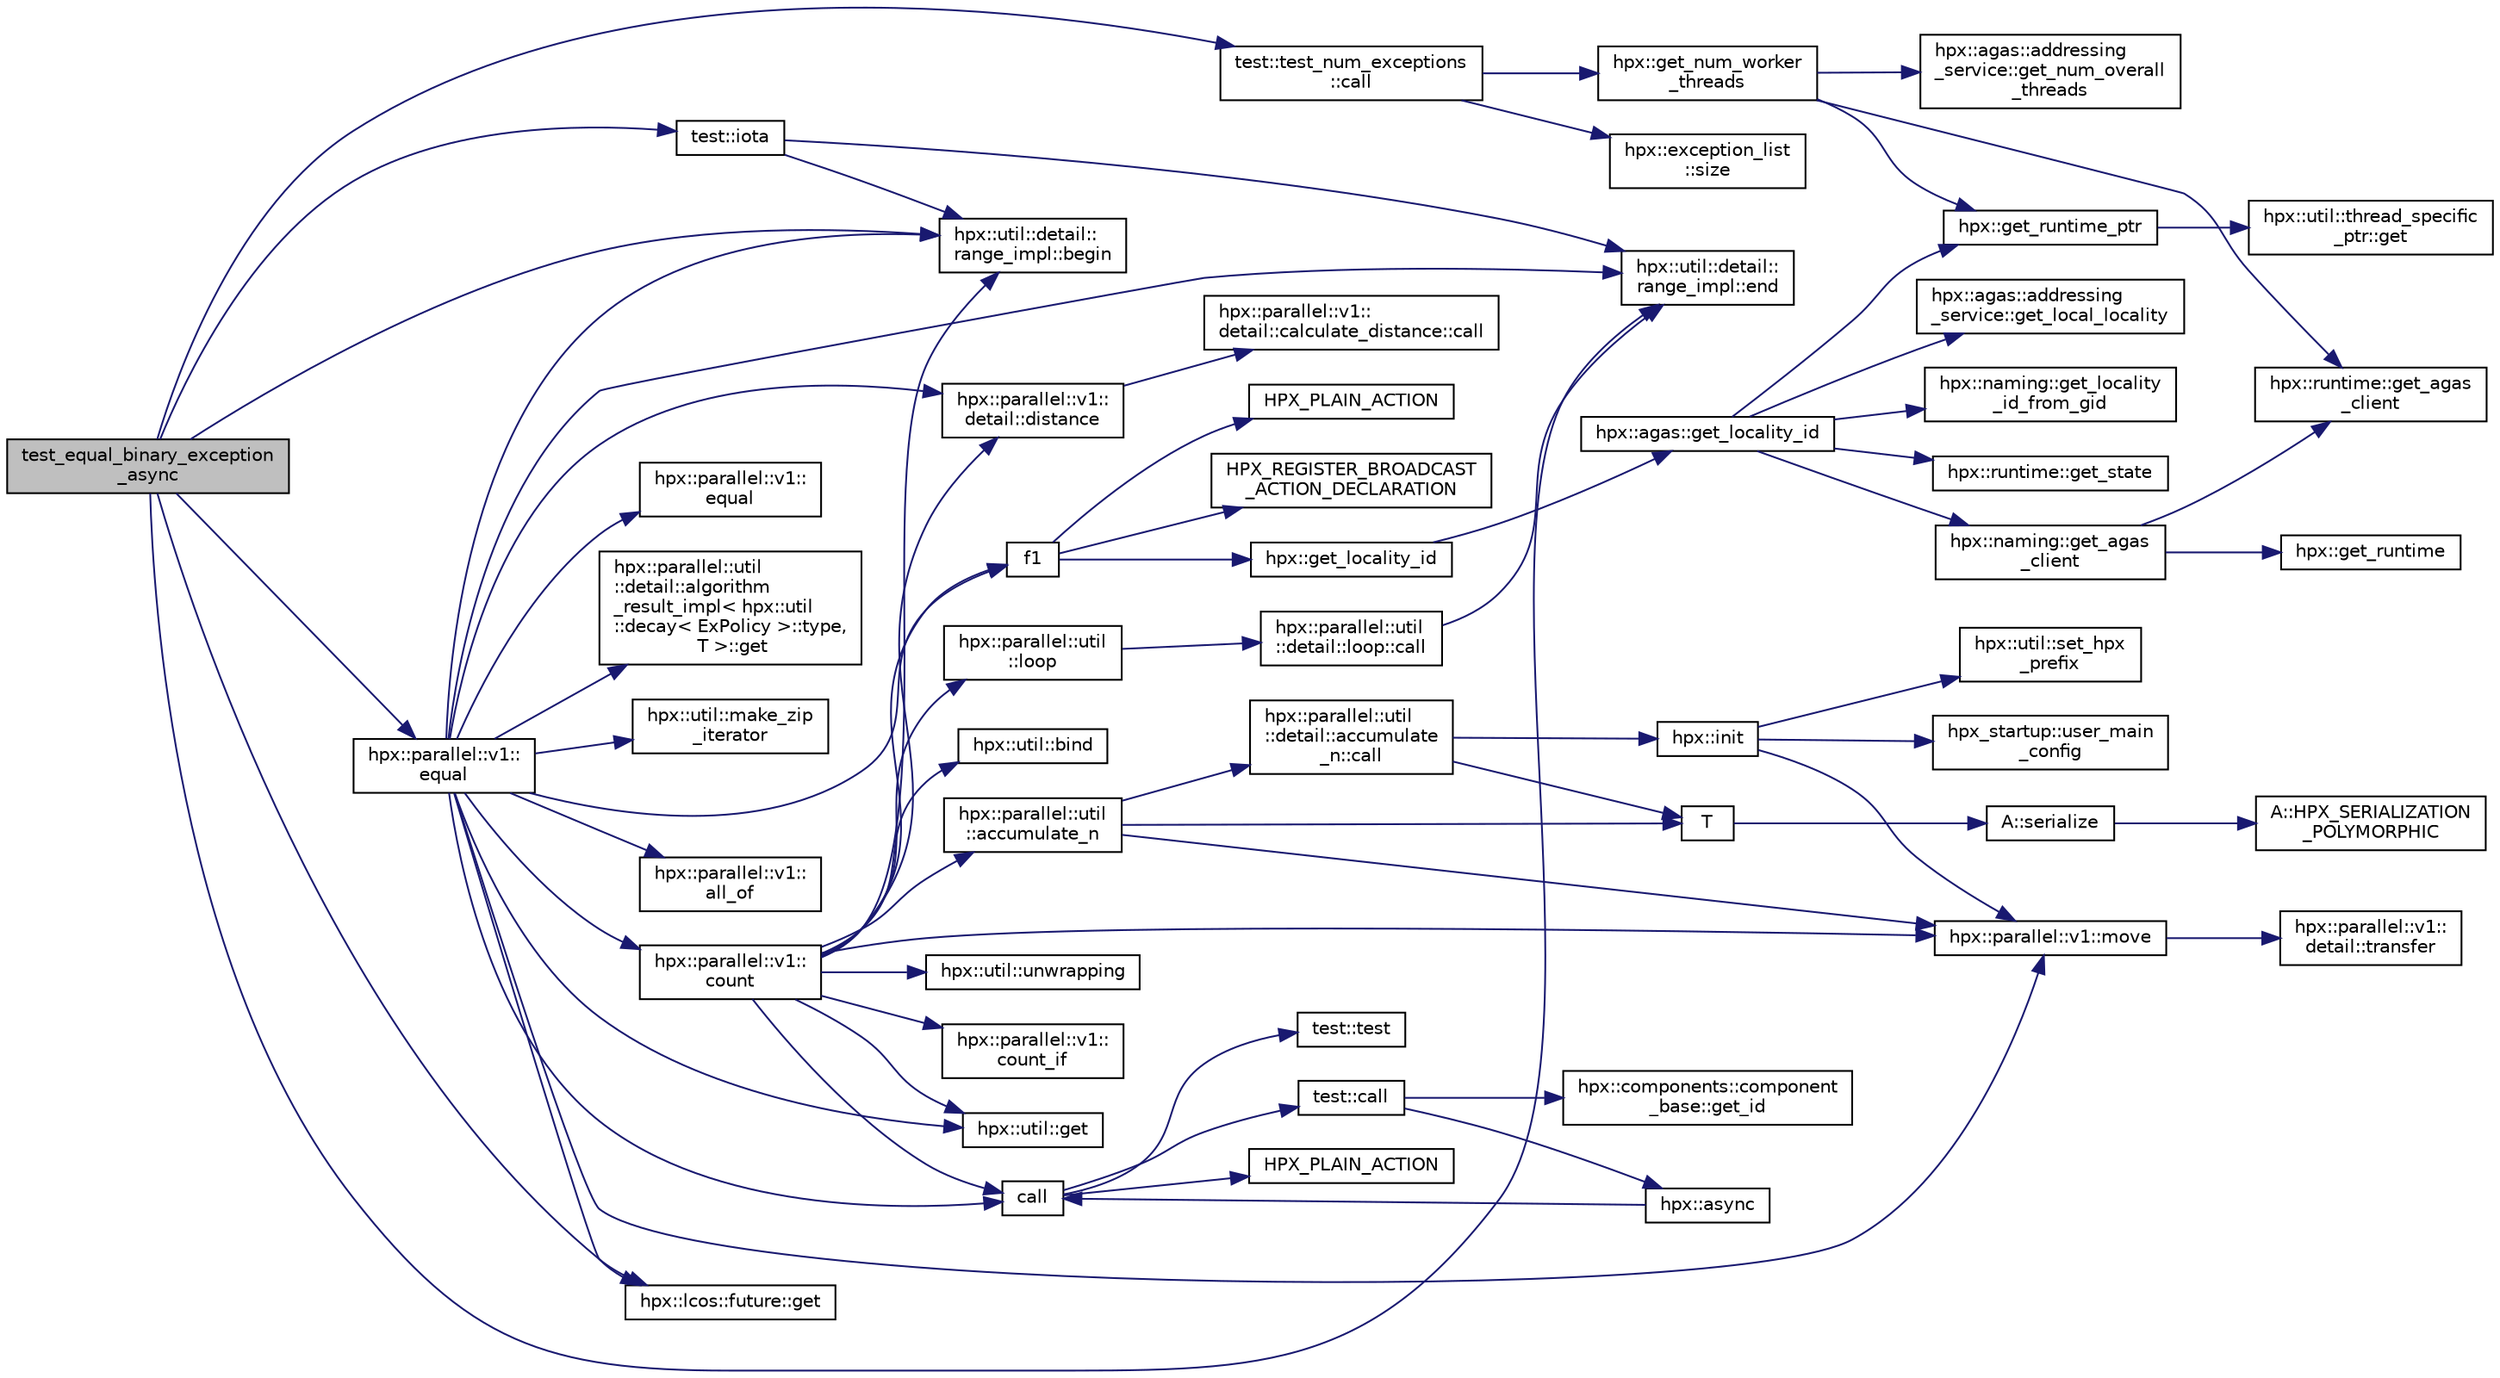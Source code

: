 digraph "test_equal_binary_exception_async"
{
  edge [fontname="Helvetica",fontsize="10",labelfontname="Helvetica",labelfontsize="10"];
  node [fontname="Helvetica",fontsize="10",shape=record];
  rankdir="LR";
  Node594 [label="test_equal_binary_exception\l_async",height=0.2,width=0.4,color="black", fillcolor="grey75", style="filled", fontcolor="black"];
  Node594 -> Node595 [color="midnightblue",fontsize="10",style="solid",fontname="Helvetica"];
  Node595 [label="test::iota",height=0.2,width=0.4,color="black", fillcolor="white", style="filled",URL="$df/d04/namespacetest.html#abdbbc37e6fb67287495e853a554c493a"];
  Node595 -> Node596 [color="midnightblue",fontsize="10",style="solid",fontname="Helvetica"];
  Node596 [label="hpx::util::detail::\lrange_impl::begin",height=0.2,width=0.4,color="black", fillcolor="white", style="filled",URL="$d4/d4a/namespacehpx_1_1util_1_1detail_1_1range__impl.html#a31e165df2b865cdd961f35ce938db41a"];
  Node595 -> Node597 [color="midnightblue",fontsize="10",style="solid",fontname="Helvetica"];
  Node597 [label="hpx::util::detail::\lrange_impl::end",height=0.2,width=0.4,color="black", fillcolor="white", style="filled",URL="$d4/d4a/namespacehpx_1_1util_1_1detail_1_1range__impl.html#afb2ea48b0902f52ee4d8b764807b4316"];
  Node594 -> Node596 [color="midnightblue",fontsize="10",style="solid",fontname="Helvetica"];
  Node594 -> Node597 [color="midnightblue",fontsize="10",style="solid",fontname="Helvetica"];
  Node594 -> Node598 [color="midnightblue",fontsize="10",style="solid",fontname="Helvetica"];
  Node598 [label="hpx::parallel::v1::\lequal",height=0.2,width=0.4,color="black", fillcolor="white", style="filled",URL="$db/db9/namespacehpx_1_1parallel_1_1v1.html#a0c7fdfade58cb9d4dda65892a877aa58"];
  Node598 -> Node599 [color="midnightblue",fontsize="10",style="solid",fontname="Helvetica"];
  Node599 [label="hpx::parallel::v1::\lequal",height=0.2,width=0.4,color="black", fillcolor="white", style="filled",URL="$db/db9/namespacehpx_1_1parallel_1_1v1.html#aae6a4bb3c2e497c3bf1425763047b39d"];
  Node598 -> Node600 [color="midnightblue",fontsize="10",style="solid",fontname="Helvetica"];
  Node600 [label="hpx::parallel::util\l::detail::algorithm\l_result_impl\< hpx::util\l::decay\< ExPolicy \>::type,\l T \>::get",height=0.2,width=0.4,color="black", fillcolor="white", style="filled",URL="$d2/d42/structhpx_1_1parallel_1_1util_1_1detail_1_1algorithm__result__impl.html#ab5b051e8ec74eff5e0e62fd63f5d377e"];
  Node598 -> Node601 [color="midnightblue",fontsize="10",style="solid",fontname="Helvetica"];
  Node601 [label="hpx::parallel::v1::\lcount",height=0.2,width=0.4,color="black", fillcolor="white", style="filled",URL="$db/db9/namespacehpx_1_1parallel_1_1v1.html#a19d058114a2bd44801aab4176b188e23"];
  Node601 -> Node602 [color="midnightblue",fontsize="10",style="solid",fontname="Helvetica"];
  Node602 [label="hpx::parallel::v1::\lcount_if",height=0.2,width=0.4,color="black", fillcolor="white", style="filled",URL="$db/db9/namespacehpx_1_1parallel_1_1v1.html#ad836ff017ec208c2d6388a9b47b05ce0"];
  Node601 -> Node603 [color="midnightblue",fontsize="10",style="solid",fontname="Helvetica"];
  Node603 [label="f1",height=0.2,width=0.4,color="black", fillcolor="white", style="filled",URL="$d8/d8b/broadcast_8cpp.html#a1751fbd41f2529b84514a9dbd767959a"];
  Node603 -> Node604 [color="midnightblue",fontsize="10",style="solid",fontname="Helvetica"];
  Node604 [label="hpx::get_locality_id",height=0.2,width=0.4,color="black", fillcolor="white", style="filled",URL="$d8/d83/namespacehpx.html#a158d7c54a657bb364c1704033010697b",tooltip="Return the number of the locality this function is being called from. "];
  Node604 -> Node605 [color="midnightblue",fontsize="10",style="solid",fontname="Helvetica"];
  Node605 [label="hpx::agas::get_locality_id",height=0.2,width=0.4,color="black", fillcolor="white", style="filled",URL="$dc/d54/namespacehpx_1_1agas.html#a491cc2ddecdf0f1a9129900caa6a4d3e"];
  Node605 -> Node606 [color="midnightblue",fontsize="10",style="solid",fontname="Helvetica"];
  Node606 [label="hpx::get_runtime_ptr",height=0.2,width=0.4,color="black", fillcolor="white", style="filled",URL="$d8/d83/namespacehpx.html#af29daf2bb3e01b4d6495a1742b6cce64"];
  Node606 -> Node607 [color="midnightblue",fontsize="10",style="solid",fontname="Helvetica"];
  Node607 [label="hpx::util::thread_specific\l_ptr::get",height=0.2,width=0.4,color="black", fillcolor="white", style="filled",URL="$d4/d4c/structhpx_1_1util_1_1thread__specific__ptr.html#a3b27d8520710478aa41d1f74206bdba9"];
  Node605 -> Node608 [color="midnightblue",fontsize="10",style="solid",fontname="Helvetica"];
  Node608 [label="hpx::runtime::get_state",height=0.2,width=0.4,color="black", fillcolor="white", style="filled",URL="$d0/d7b/classhpx_1_1runtime.html#ab405f80e060dac95d624520f38b0524c"];
  Node605 -> Node609 [color="midnightblue",fontsize="10",style="solid",fontname="Helvetica"];
  Node609 [label="hpx::naming::get_agas\l_client",height=0.2,width=0.4,color="black", fillcolor="white", style="filled",URL="$d4/dc9/namespacehpx_1_1naming.html#a0408fffd5d34b620712a801b0ae3b032"];
  Node609 -> Node610 [color="midnightblue",fontsize="10",style="solid",fontname="Helvetica"];
  Node610 [label="hpx::get_runtime",height=0.2,width=0.4,color="black", fillcolor="white", style="filled",URL="$d8/d83/namespacehpx.html#aef902cc6c7dd3b9fbadf34d1e850a070"];
  Node609 -> Node611 [color="midnightblue",fontsize="10",style="solid",fontname="Helvetica"];
  Node611 [label="hpx::runtime::get_agas\l_client",height=0.2,width=0.4,color="black", fillcolor="white", style="filled",URL="$d0/d7b/classhpx_1_1runtime.html#aeb5dddd30d6b9861669af8ad44d1a96a"];
  Node605 -> Node612 [color="midnightblue",fontsize="10",style="solid",fontname="Helvetica"];
  Node612 [label="hpx::agas::addressing\l_service::get_local_locality",height=0.2,width=0.4,color="black", fillcolor="white", style="filled",URL="$db/d58/structhpx_1_1agas_1_1addressing__service.html#ab52c19a37c2a7a006c6c15f90ad0539c"];
  Node605 -> Node613 [color="midnightblue",fontsize="10",style="solid",fontname="Helvetica"];
  Node613 [label="hpx::naming::get_locality\l_id_from_gid",height=0.2,width=0.4,color="black", fillcolor="white", style="filled",URL="$d4/dc9/namespacehpx_1_1naming.html#a7fd43037784560bd04fda9b49e33529f"];
  Node603 -> Node614 [color="midnightblue",fontsize="10",style="solid",fontname="Helvetica"];
  Node614 [label="HPX_PLAIN_ACTION",height=0.2,width=0.4,color="black", fillcolor="white", style="filled",URL="$d8/d8b/broadcast_8cpp.html#a19685a0394ce6a99351f7a679f6eeefc"];
  Node603 -> Node615 [color="midnightblue",fontsize="10",style="solid",fontname="Helvetica"];
  Node615 [label="HPX_REGISTER_BROADCAST\l_ACTION_DECLARATION",height=0.2,width=0.4,color="black", fillcolor="white", style="filled",URL="$d7/d38/addressing__service_8cpp.html#a573d764d9cb34eec46a4bdffcf07875f"];
  Node601 -> Node616 [color="midnightblue",fontsize="10",style="solid",fontname="Helvetica"];
  Node616 [label="hpx::parallel::util\l::loop",height=0.2,width=0.4,color="black", fillcolor="white", style="filled",URL="$df/dc6/namespacehpx_1_1parallel_1_1util.html#a3f434e00f42929aac85debb8c5782213"];
  Node616 -> Node617 [color="midnightblue",fontsize="10",style="solid",fontname="Helvetica"];
  Node617 [label="hpx::parallel::util\l::detail::loop::call",height=0.2,width=0.4,color="black", fillcolor="white", style="filled",URL="$da/d06/structhpx_1_1parallel_1_1util_1_1detail_1_1loop.html#a5c5e8dbda782f09cdb7bc2509e3bf09e"];
  Node617 -> Node597 [color="midnightblue",fontsize="10",style="solid",fontname="Helvetica"];
  Node601 -> Node618 [color="midnightblue",fontsize="10",style="solid",fontname="Helvetica"];
  Node618 [label="hpx::util::bind",height=0.2,width=0.4,color="black", fillcolor="white", style="filled",URL="$df/dad/namespacehpx_1_1util.html#ad844caedf82a0173d6909d910c3e48c6"];
  Node601 -> Node619 [color="midnightblue",fontsize="10",style="solid",fontname="Helvetica"];
  Node619 [label="hpx::parallel::v1::move",height=0.2,width=0.4,color="black", fillcolor="white", style="filled",URL="$db/db9/namespacehpx_1_1parallel_1_1v1.html#aa7c4ede081ce786c9d1eb1adff495cfc"];
  Node619 -> Node620 [color="midnightblue",fontsize="10",style="solid",fontname="Helvetica"];
  Node620 [label="hpx::parallel::v1::\ldetail::transfer",height=0.2,width=0.4,color="black", fillcolor="white", style="filled",URL="$d2/ddd/namespacehpx_1_1parallel_1_1v1_1_1detail.html#ab1b56a05e1885ca7cc7ffa1804dd2f3c"];
  Node601 -> Node621 [color="midnightblue",fontsize="10",style="solid",fontname="Helvetica"];
  Node621 [label="hpx::util::get",height=0.2,width=0.4,color="black", fillcolor="white", style="filled",URL="$df/dad/namespacehpx_1_1util.html#a5cbd3c41f03f4d4acaedaa4777e3cc02"];
  Node601 -> Node622 [color="midnightblue",fontsize="10",style="solid",fontname="Helvetica"];
  Node622 [label="call",height=0.2,width=0.4,color="black", fillcolor="white", style="filled",URL="$d2/d67/promise__1620_8cpp.html#a58357f0b82bc761e1d0b9091ed563a70"];
  Node622 -> Node623 [color="midnightblue",fontsize="10",style="solid",fontname="Helvetica"];
  Node623 [label="test::test",height=0.2,width=0.4,color="black", fillcolor="white", style="filled",URL="$d8/d89/structtest.html#ab42d5ece712d716b04cb3f686f297a26"];
  Node622 -> Node624 [color="midnightblue",fontsize="10",style="solid",fontname="Helvetica"];
  Node624 [label="HPX_PLAIN_ACTION",height=0.2,width=0.4,color="black", fillcolor="white", style="filled",URL="$d2/d67/promise__1620_8cpp.html#ab96aab827a4b1fcaf66cfe0ba83fef23"];
  Node622 -> Node625 [color="midnightblue",fontsize="10",style="solid",fontname="Helvetica"];
  Node625 [label="test::call",height=0.2,width=0.4,color="black", fillcolor="white", style="filled",URL="$d8/d89/structtest.html#aeb29e7ed6518b9426ccf1344c52620ae"];
  Node625 -> Node626 [color="midnightblue",fontsize="10",style="solid",fontname="Helvetica"];
  Node626 [label="hpx::async",height=0.2,width=0.4,color="black", fillcolor="white", style="filled",URL="$d8/d83/namespacehpx.html#acb7d8e37b73b823956ce144f9a57eaa4"];
  Node626 -> Node622 [color="midnightblue",fontsize="10",style="solid",fontname="Helvetica"];
  Node625 -> Node627 [color="midnightblue",fontsize="10",style="solid",fontname="Helvetica"];
  Node627 [label="hpx::components::component\l_base::get_id",height=0.2,width=0.4,color="black", fillcolor="white", style="filled",URL="$d2/de6/classhpx_1_1components_1_1component__base.html#a4c8fd93514039bdf01c48d66d82b19cd"];
  Node601 -> Node628 [color="midnightblue",fontsize="10",style="solid",fontname="Helvetica"];
  Node628 [label="hpx::parallel::v1::\ldetail::distance",height=0.2,width=0.4,color="black", fillcolor="white", style="filled",URL="$d2/ddd/namespacehpx_1_1parallel_1_1v1_1_1detail.html#a6bea3c6a5f470cad11f27ee6bab4a33f"];
  Node628 -> Node629 [color="midnightblue",fontsize="10",style="solid",fontname="Helvetica"];
  Node629 [label="hpx::parallel::v1::\ldetail::calculate_distance::call",height=0.2,width=0.4,color="black", fillcolor="white", style="filled",URL="$db/dfa/structhpx_1_1parallel_1_1v1_1_1detail_1_1calculate__distance.html#a950a6627830a7d019ac0e734b0a447bf"];
  Node601 -> Node630 [color="midnightblue",fontsize="10",style="solid",fontname="Helvetica"];
  Node630 [label="hpx::util::unwrapping",height=0.2,width=0.4,color="black", fillcolor="white", style="filled",URL="$df/dad/namespacehpx_1_1util.html#a7529d9ac687684c33403cdd1f9cef8e4"];
  Node601 -> Node631 [color="midnightblue",fontsize="10",style="solid",fontname="Helvetica"];
  Node631 [label="hpx::parallel::util\l::accumulate_n",height=0.2,width=0.4,color="black", fillcolor="white", style="filled",URL="$df/dc6/namespacehpx_1_1parallel_1_1util.html#af19f9a2722f97c2247ea5d0dbb5e2d25"];
  Node631 -> Node632 [color="midnightblue",fontsize="10",style="solid",fontname="Helvetica"];
  Node632 [label="hpx::parallel::util\l::detail::accumulate\l_n::call",height=0.2,width=0.4,color="black", fillcolor="white", style="filled",URL="$d8/d3b/structhpx_1_1parallel_1_1util_1_1detail_1_1accumulate__n.html#a765aceb8ab313fc92f7c4aaf70ccca8f"];
  Node632 -> Node633 [color="midnightblue",fontsize="10",style="solid",fontname="Helvetica"];
  Node633 [label="hpx::init",height=0.2,width=0.4,color="black", fillcolor="white", style="filled",URL="$d8/d83/namespacehpx.html#a3c694ea960b47c56b33351ba16e3d76b",tooltip="Main entry point for launching the HPX runtime system. "];
  Node633 -> Node634 [color="midnightblue",fontsize="10",style="solid",fontname="Helvetica"];
  Node634 [label="hpx::util::set_hpx\l_prefix",height=0.2,width=0.4,color="black", fillcolor="white", style="filled",URL="$df/dad/namespacehpx_1_1util.html#ae40a23c1ba0a48d9304dcf717a95793e"];
  Node633 -> Node635 [color="midnightblue",fontsize="10",style="solid",fontname="Helvetica"];
  Node635 [label="hpx_startup::user_main\l_config",height=0.2,width=0.4,color="black", fillcolor="white", style="filled",URL="$d3/dd2/namespacehpx__startup.html#aaac571d88bd3912a4225a23eb3261637"];
  Node633 -> Node619 [color="midnightblue",fontsize="10",style="solid",fontname="Helvetica"];
  Node632 -> Node636 [color="midnightblue",fontsize="10",style="solid",fontname="Helvetica"];
  Node636 [label="T",height=0.2,width=0.4,color="black", fillcolor="white", style="filled",URL="$db/d33/polymorphic__semiintrusive__template_8cpp.html#ad187658f9cb91c1312b39ae7e896f1ea"];
  Node636 -> Node637 [color="midnightblue",fontsize="10",style="solid",fontname="Helvetica"];
  Node637 [label="A::serialize",height=0.2,width=0.4,color="black", fillcolor="white", style="filled",URL="$d7/da0/struct_a.html#a5f5c287cf471e274ed9dda0da1592212"];
  Node637 -> Node638 [color="midnightblue",fontsize="10",style="solid",fontname="Helvetica"];
  Node638 [label="A::HPX_SERIALIZATION\l_POLYMORPHIC",height=0.2,width=0.4,color="black", fillcolor="white", style="filled",URL="$d7/da0/struct_a.html#ada978cc156cebbafddb1f3aa4c01918c"];
  Node631 -> Node619 [color="midnightblue",fontsize="10",style="solid",fontname="Helvetica"];
  Node631 -> Node636 [color="midnightblue",fontsize="10",style="solid",fontname="Helvetica"];
  Node601 -> Node596 [color="midnightblue",fontsize="10",style="solid",fontname="Helvetica"];
  Node598 -> Node628 [color="midnightblue",fontsize="10",style="solid",fontname="Helvetica"];
  Node598 -> Node603 [color="midnightblue",fontsize="10",style="solid",fontname="Helvetica"];
  Node598 -> Node621 [color="midnightblue",fontsize="10",style="solid",fontname="Helvetica"];
  Node598 -> Node622 [color="midnightblue",fontsize="10",style="solid",fontname="Helvetica"];
  Node598 -> Node639 [color="midnightblue",fontsize="10",style="solid",fontname="Helvetica"];
  Node639 [label="hpx::util::make_zip\l_iterator",height=0.2,width=0.4,color="black", fillcolor="white", style="filled",URL="$df/dad/namespacehpx_1_1util.html#a2f68369b316e5699be2c81c04e3ee209"];
  Node598 -> Node619 [color="midnightblue",fontsize="10",style="solid",fontname="Helvetica"];
  Node598 -> Node640 [color="midnightblue",fontsize="10",style="solid",fontname="Helvetica"];
  Node640 [label="hpx::parallel::v1::\lall_of",height=0.2,width=0.4,color="black", fillcolor="white", style="filled",URL="$db/db9/namespacehpx_1_1parallel_1_1v1.html#ae249c03ff2e6e0003c2ac15c1ec13087"];
  Node598 -> Node596 [color="midnightblue",fontsize="10",style="solid",fontname="Helvetica"];
  Node598 -> Node597 [color="midnightblue",fontsize="10",style="solid",fontname="Helvetica"];
  Node598 -> Node641 [color="midnightblue",fontsize="10",style="solid",fontname="Helvetica"];
  Node641 [label="hpx::lcos::future::get",height=0.2,width=0.4,color="black", fillcolor="white", style="filled",URL="$d0/d33/classhpx_1_1lcos_1_1future.html#a8c28269486d5620ac48af349f17bb41c"];
  Node594 -> Node641 [color="midnightblue",fontsize="10",style="solid",fontname="Helvetica"];
  Node594 -> Node642 [color="midnightblue",fontsize="10",style="solid",fontname="Helvetica"];
  Node642 [label="test::test_num_exceptions\l::call",height=0.2,width=0.4,color="black", fillcolor="white", style="filled",URL="$da/ddb/structtest_1_1test__num__exceptions.html#a2c1e3b76f9abd4d358ae0258203b90b7"];
  Node642 -> Node643 [color="midnightblue",fontsize="10",style="solid",fontname="Helvetica"];
  Node643 [label="hpx::exception_list\l::size",height=0.2,width=0.4,color="black", fillcolor="white", style="filled",URL="$d2/def/classhpx_1_1exception__list.html#ae4e3e1b70e8185033656d891749a234e"];
  Node642 -> Node644 [color="midnightblue",fontsize="10",style="solid",fontname="Helvetica"];
  Node644 [label="hpx::get_num_worker\l_threads",height=0.2,width=0.4,color="black", fillcolor="white", style="filled",URL="$d8/d83/namespacehpx.html#ae0cb050327ed37e6863061bd1761409e",tooltip="Return the number of worker OS- threads used to execute HPX threads. "];
  Node644 -> Node606 [color="midnightblue",fontsize="10",style="solid",fontname="Helvetica"];
  Node644 -> Node611 [color="midnightblue",fontsize="10",style="solid",fontname="Helvetica"];
  Node644 -> Node645 [color="midnightblue",fontsize="10",style="solid",fontname="Helvetica"];
  Node645 [label="hpx::agas::addressing\l_service::get_num_overall\l_threads",height=0.2,width=0.4,color="black", fillcolor="white", style="filled",URL="$db/d58/structhpx_1_1agas_1_1addressing__service.html#a55800470ad2b28e283653df58d59ec49"];
}
